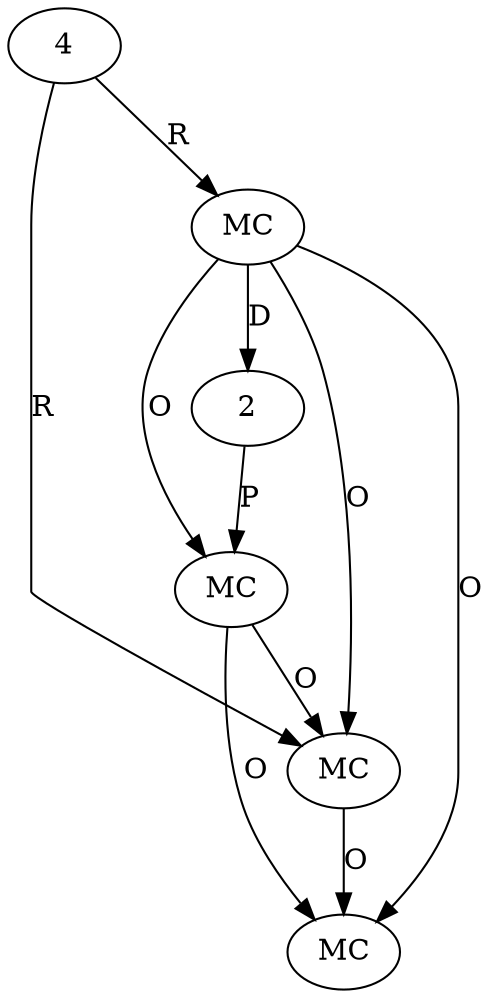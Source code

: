 digraph "AUG" {

  1 [ label="MC" s="format()" t="DateFormatUtils" l="150" ];
  2 [ t="UNKNOWN" n="dummy_" ];
  3 [ label="MC" s="getTime()" t="Calendar" l="150" ];
  4 [ t="Calendar" n="cal" ];
  5 [ label="MC" s="getTime()" t="Calendar" l="153" ];
  6 [ label="MC" s="format()" t="DateFormatUtils" l="162" ];
  3 -> 1 [ label="O" ];
  2 -> 1 [ label="P" ];
  3 -> 2 [ label="D" ];
  4 -> 3 [ label="R" ];
  3 -> 5 [ label="O" ];
  1 -> 5 [ label="O" ];
  4 -> 5 [ label="R" ];
  1 -> 6 [ label="O" ];
  3 -> 6 [ label="O" ];
  5 -> 6 [ label="O" ];
}
